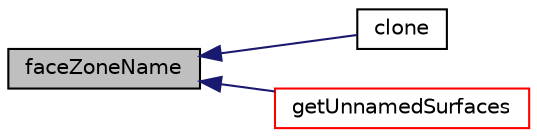 digraph "faceZoneName"
{
  bgcolor="transparent";
  edge [fontname="Helvetica",fontsize="10",labelfontname="Helvetica",labelfontsize="10"];
  node [fontname="Helvetica",fontsize="10",shape=record];
  rankdir="LR";
  Node1 [label="faceZoneName",height=0.2,width=0.4,color="black", fillcolor="grey75", style="filled", fontcolor="black"];
  Node1 -> Node2 [dir="back",color="midnightblue",fontsize="10",style="solid",fontname="Helvetica"];
  Node2 [label="clone",height=0.2,width=0.4,color="black",URL="$a02502.html#a8fc292f2695b0780d47bc6aa89b973ec",tooltip="Return clone. "];
  Node1 -> Node3 [dir="back",color="midnightblue",fontsize="10",style="solid",fontname="Helvetica"];
  Node3 [label="getUnnamedSurfaces",height=0.2,width=0.4,color="red",URL="$a02502.html#a1f8c08324d9ad320e759f30f23b2d151",tooltip="Get indices of unnamed surfaces (surfaces without faceZoneName) "];
}

